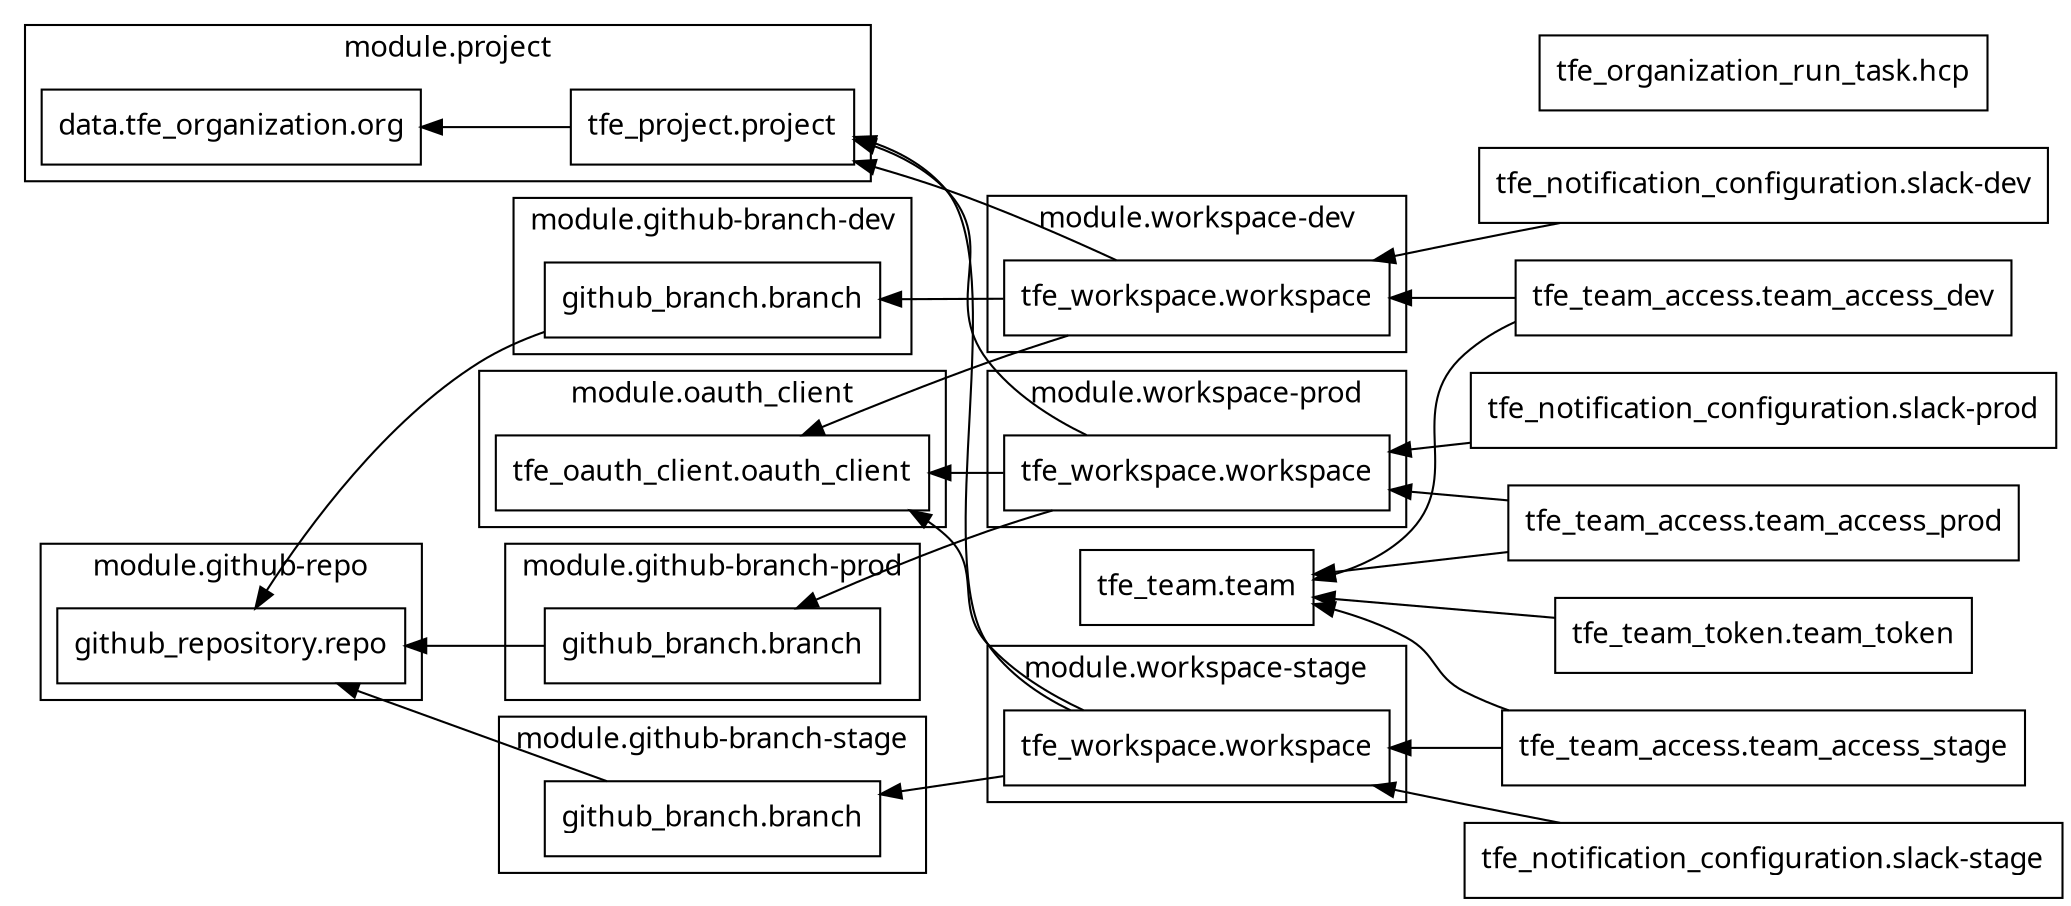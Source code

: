 digraph G {
  rankdir = "RL";
  node [shape = rect, fontname = "sans-serif"];
  "tfe_notification_configuration.slack-dev" [label="tfe_notification_configuration.slack-dev"];
  "tfe_notification_configuration.slack-prod" [label="tfe_notification_configuration.slack-prod"];
  "tfe_notification_configuration.slack-stage" [label="tfe_notification_configuration.slack-stage"];
  "tfe_organization_run_task.hcp" [label="tfe_organization_run_task.hcp"];
  "tfe_team.team" [label="tfe_team.team"];
  "tfe_team_access.team_access_dev" [label="tfe_team_access.team_access_dev"];
  "tfe_team_access.team_access_prod" [label="tfe_team_access.team_access_prod"];
  "tfe_team_access.team_access_stage" [label="tfe_team_access.team_access_stage"];
  "tfe_team_token.team_token" [label="tfe_team_token.team_token"];
  subgraph "cluster_module.github-branch-dev" {
    label = "module.github-branch-dev"
    fontname = "sans-serif"
    "module.github-branch-dev.github_branch.branch" [label="github_branch.branch"];
  }
  subgraph "cluster_module.github-branch-prod" {
    label = "module.github-branch-prod"
    fontname = "sans-serif"
    "module.github-branch-prod.github_branch.branch" [label="github_branch.branch"];
  }
  subgraph "cluster_module.github-branch-stage" {
    label = "module.github-branch-stage"
    fontname = "sans-serif"
    "module.github-branch-stage.github_branch.branch" [label="github_branch.branch"];
  }
  subgraph "cluster_module.github-repo" {
    label = "module.github-repo"
    fontname = "sans-serif"
    "module.github-repo.github_repository.repo" [label="github_repository.repo"];
  }
  subgraph "cluster_module.oauth_client" {
    label = "module.oauth_client"
    fontname = "sans-serif"
    "module.oauth_client.tfe_oauth_client.oauth_client" [label="tfe_oauth_client.oauth_client"];
  }
  subgraph "cluster_module.project" {
    label = "module.project"
    fontname = "sans-serif"
    "module.project.data.tfe_organization.org" [label="data.tfe_organization.org"];
    "module.project.tfe_project.project" [label="tfe_project.project"];
  }
  subgraph "cluster_module.workspace-dev" {
    label = "module.workspace-dev"
    fontname = "sans-serif"
    "module.workspace-dev.tfe_workspace.workspace" [label="tfe_workspace.workspace"];
  }
  subgraph "cluster_module.workspace-prod" {
    label = "module.workspace-prod"
    fontname = "sans-serif"
    "module.workspace-prod.tfe_workspace.workspace" [label="tfe_workspace.workspace"];
  }
  subgraph "cluster_module.workspace-stage" {
    label = "module.workspace-stage"
    fontname = "sans-serif"
    "module.workspace-stage.tfe_workspace.workspace" [label="tfe_workspace.workspace"];
  }
  "tfe_notification_configuration.slack-dev" -> "module.workspace-dev.tfe_workspace.workspace";
  "tfe_notification_configuration.slack-prod" -> "module.workspace-prod.tfe_workspace.workspace";
  "tfe_notification_configuration.slack-stage" -> "module.workspace-stage.tfe_workspace.workspace";
  "tfe_team_access.team_access_dev" -> "tfe_team.team";
  "tfe_team_access.team_access_dev" -> "module.workspace-dev.tfe_workspace.workspace";
  "tfe_team_access.team_access_prod" -> "tfe_team.team";
  "tfe_team_access.team_access_prod" -> "module.workspace-prod.tfe_workspace.workspace";
  "tfe_team_access.team_access_stage" -> "tfe_team.team";
  "tfe_team_access.team_access_stage" -> "module.workspace-stage.tfe_workspace.workspace";
  "tfe_team_token.team_token" -> "tfe_team.team";
  "module.github-branch-dev.github_branch.branch" -> "module.github-repo.github_repository.repo";
  "module.github-branch-prod.github_branch.branch" -> "module.github-repo.github_repository.repo";
  "module.github-branch-stage.github_branch.branch" -> "module.github-repo.github_repository.repo";
  "module.project.tfe_project.project" -> "module.project.data.tfe_organization.org";
  "module.workspace-dev.tfe_workspace.workspace" -> "module.github-branch-dev.github_branch.branch";
  "module.workspace-dev.tfe_workspace.workspace" -> "module.oauth_client.tfe_oauth_client.oauth_client";
  "module.workspace-dev.tfe_workspace.workspace" -> "module.project.tfe_project.project";
  "module.workspace-prod.tfe_workspace.workspace" -> "module.github-branch-prod.github_branch.branch";
  "module.workspace-prod.tfe_workspace.workspace" -> "module.oauth_client.tfe_oauth_client.oauth_client";
  "module.workspace-prod.tfe_workspace.workspace" -> "module.project.tfe_project.project";
  "module.workspace-stage.tfe_workspace.workspace" -> "module.github-branch-stage.github_branch.branch";
  "module.workspace-stage.tfe_workspace.workspace" -> "module.oauth_client.tfe_oauth_client.oauth_client";
  "module.workspace-stage.tfe_workspace.workspace" -> "module.project.tfe_project.project";
}
